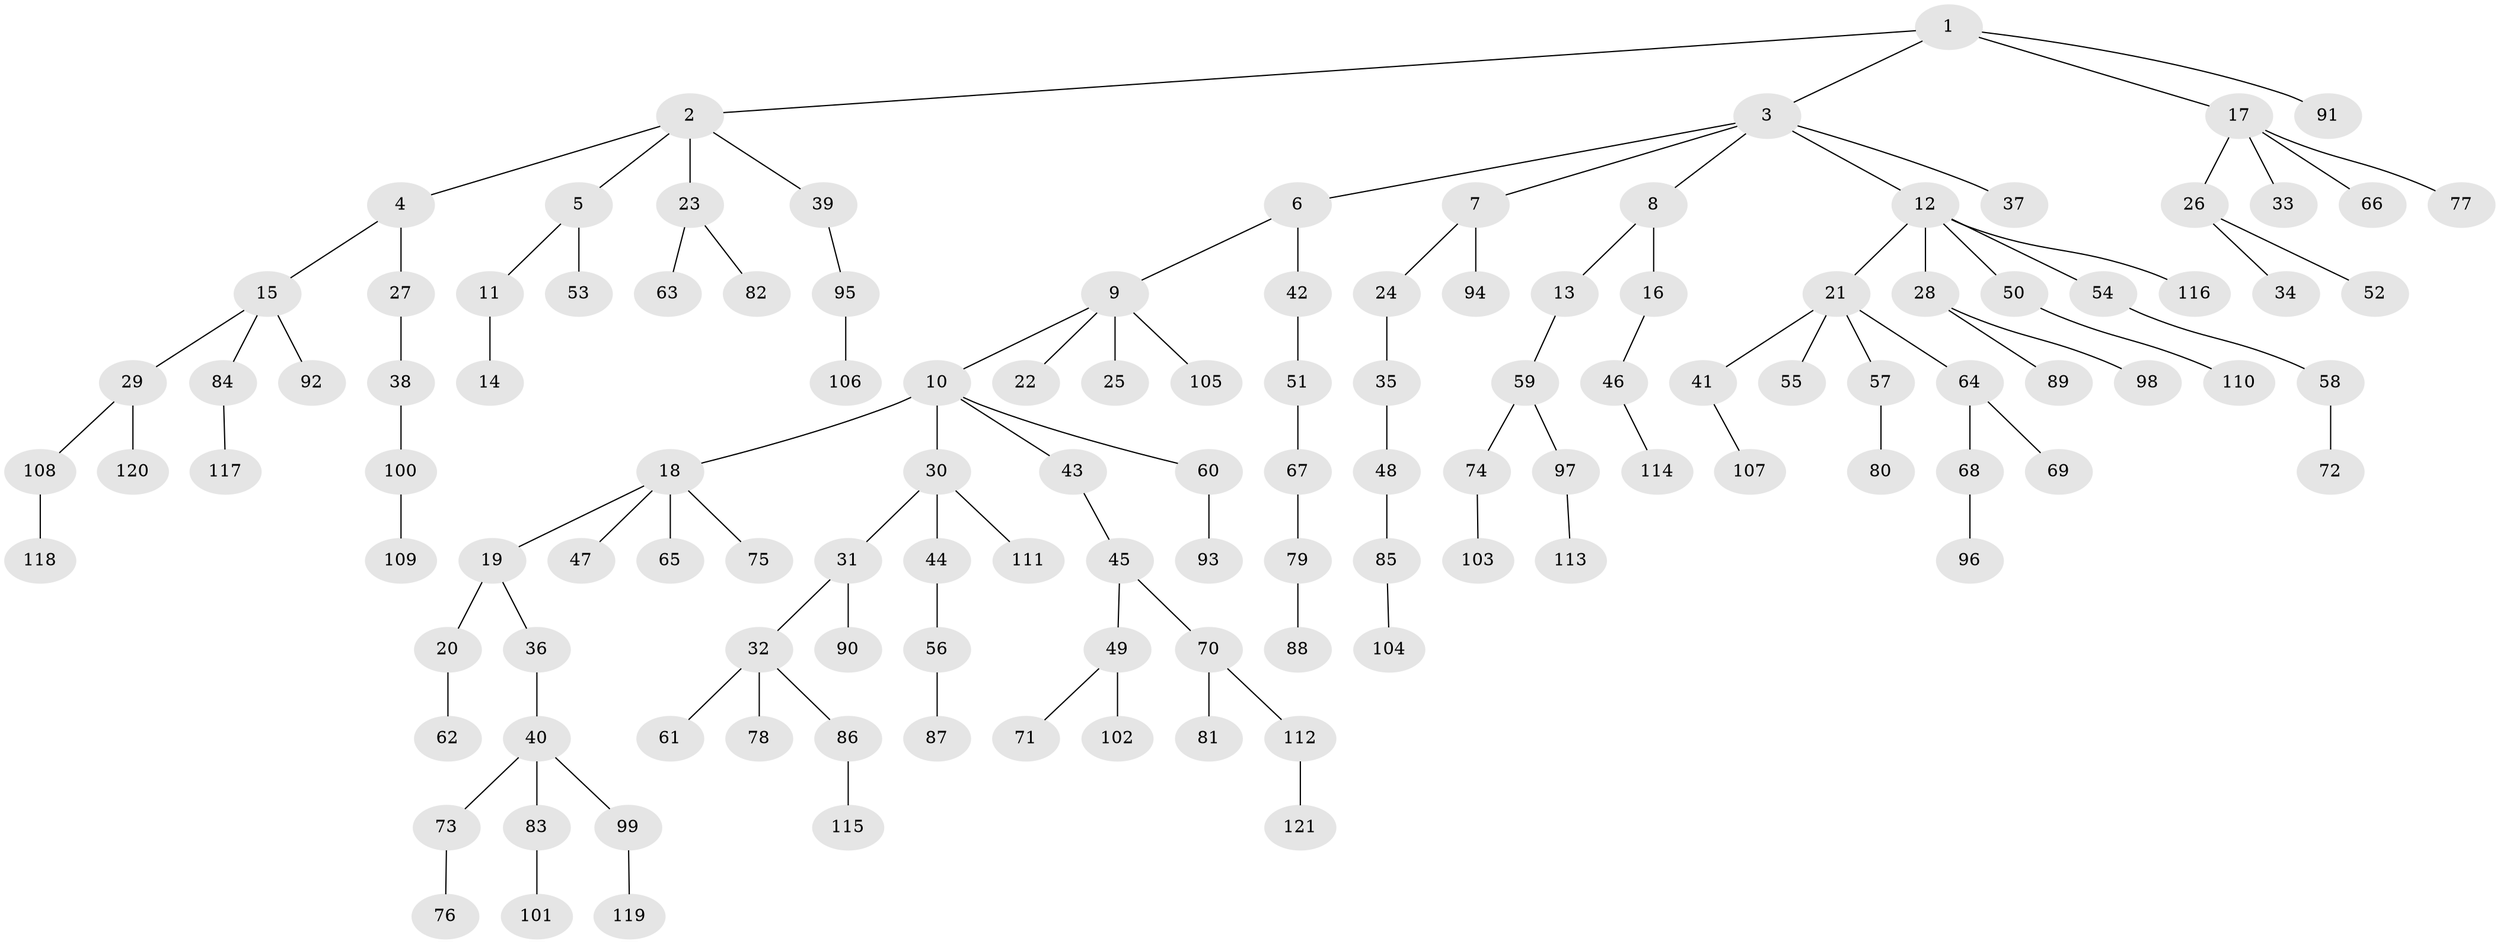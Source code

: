 // coarse degree distribution, {8: 0.012048192771084338, 6: 0.03614457831325301, 3: 0.0963855421686747, 2: 0.26506024096385544, 5: 0.012048192771084338, 9: 0.012048192771084338, 1: 0.5301204819277109, 4: 0.03614457831325301}
// Generated by graph-tools (version 1.1) at 2025/24/03/03/25 07:24:05]
// undirected, 121 vertices, 120 edges
graph export_dot {
graph [start="1"]
  node [color=gray90,style=filled];
  1;
  2;
  3;
  4;
  5;
  6;
  7;
  8;
  9;
  10;
  11;
  12;
  13;
  14;
  15;
  16;
  17;
  18;
  19;
  20;
  21;
  22;
  23;
  24;
  25;
  26;
  27;
  28;
  29;
  30;
  31;
  32;
  33;
  34;
  35;
  36;
  37;
  38;
  39;
  40;
  41;
  42;
  43;
  44;
  45;
  46;
  47;
  48;
  49;
  50;
  51;
  52;
  53;
  54;
  55;
  56;
  57;
  58;
  59;
  60;
  61;
  62;
  63;
  64;
  65;
  66;
  67;
  68;
  69;
  70;
  71;
  72;
  73;
  74;
  75;
  76;
  77;
  78;
  79;
  80;
  81;
  82;
  83;
  84;
  85;
  86;
  87;
  88;
  89;
  90;
  91;
  92;
  93;
  94;
  95;
  96;
  97;
  98;
  99;
  100;
  101;
  102;
  103;
  104;
  105;
  106;
  107;
  108;
  109;
  110;
  111;
  112;
  113;
  114;
  115;
  116;
  117;
  118;
  119;
  120;
  121;
  1 -- 2;
  1 -- 3;
  1 -- 17;
  1 -- 91;
  2 -- 4;
  2 -- 5;
  2 -- 23;
  2 -- 39;
  3 -- 6;
  3 -- 7;
  3 -- 8;
  3 -- 12;
  3 -- 37;
  4 -- 15;
  4 -- 27;
  5 -- 11;
  5 -- 53;
  6 -- 9;
  6 -- 42;
  7 -- 24;
  7 -- 94;
  8 -- 13;
  8 -- 16;
  9 -- 10;
  9 -- 22;
  9 -- 25;
  9 -- 105;
  10 -- 18;
  10 -- 30;
  10 -- 43;
  10 -- 60;
  11 -- 14;
  12 -- 21;
  12 -- 28;
  12 -- 50;
  12 -- 54;
  12 -- 116;
  13 -- 59;
  15 -- 29;
  15 -- 84;
  15 -- 92;
  16 -- 46;
  17 -- 26;
  17 -- 33;
  17 -- 66;
  17 -- 77;
  18 -- 19;
  18 -- 47;
  18 -- 65;
  18 -- 75;
  19 -- 20;
  19 -- 36;
  20 -- 62;
  21 -- 41;
  21 -- 55;
  21 -- 57;
  21 -- 64;
  23 -- 63;
  23 -- 82;
  24 -- 35;
  26 -- 34;
  26 -- 52;
  27 -- 38;
  28 -- 89;
  28 -- 98;
  29 -- 108;
  29 -- 120;
  30 -- 31;
  30 -- 44;
  30 -- 111;
  31 -- 32;
  31 -- 90;
  32 -- 61;
  32 -- 78;
  32 -- 86;
  35 -- 48;
  36 -- 40;
  38 -- 100;
  39 -- 95;
  40 -- 73;
  40 -- 83;
  40 -- 99;
  41 -- 107;
  42 -- 51;
  43 -- 45;
  44 -- 56;
  45 -- 49;
  45 -- 70;
  46 -- 114;
  48 -- 85;
  49 -- 71;
  49 -- 102;
  50 -- 110;
  51 -- 67;
  54 -- 58;
  56 -- 87;
  57 -- 80;
  58 -- 72;
  59 -- 74;
  59 -- 97;
  60 -- 93;
  64 -- 68;
  64 -- 69;
  67 -- 79;
  68 -- 96;
  70 -- 81;
  70 -- 112;
  73 -- 76;
  74 -- 103;
  79 -- 88;
  83 -- 101;
  84 -- 117;
  85 -- 104;
  86 -- 115;
  95 -- 106;
  97 -- 113;
  99 -- 119;
  100 -- 109;
  108 -- 118;
  112 -- 121;
}
